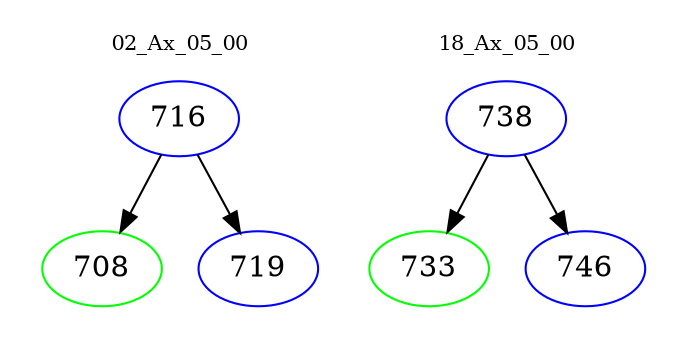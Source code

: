 digraph{
subgraph cluster_0 {
color = white
label = "02_Ax_05_00";
fontsize=10;
T0_716 [label="716", color="blue"]
T0_716 -> T0_708 [color="black"]
T0_708 [label="708", color="green"]
T0_716 -> T0_719 [color="black"]
T0_719 [label="719", color="blue"]
}
subgraph cluster_1 {
color = white
label = "18_Ax_05_00";
fontsize=10;
T1_738 [label="738", color="blue"]
T1_738 -> T1_733 [color="black"]
T1_733 [label="733", color="green"]
T1_738 -> T1_746 [color="black"]
T1_746 [label="746", color="blue"]
}
}
